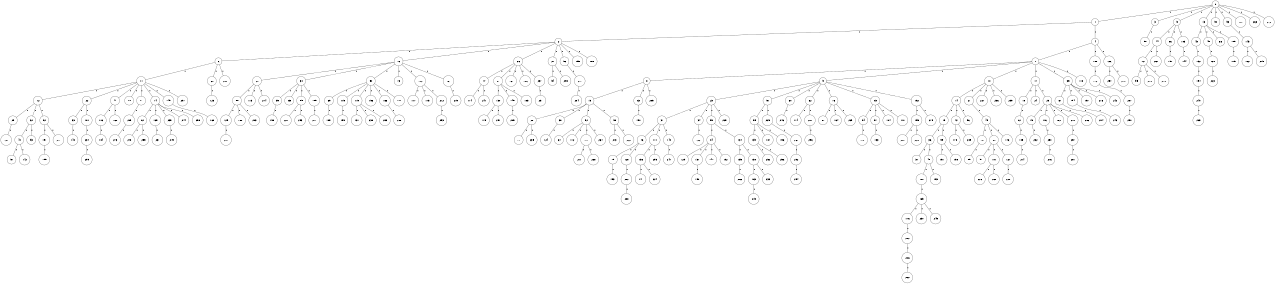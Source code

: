 graph G {
size="8.5,11;"
ratio = "expand;"
fixedsize="true;"
overlap="scale;"
node[shape=circle,width=.12,hight=.12,fontsize=12]
edge[fontsize=12]

0[label=" 0" color=black, pos="2.071145,0.0040313685!"];
1[label=" 1" color=black, pos="0.87865214,2.1273274!"];
2[label=" 2" color=black, pos="0.97366283,0.31651223!"];
3[label=" 3" color=black, pos="0.67501913,1.0641044!"];
4[label=" 4" color=black, pos="2.197247,0.25787176!"];
5[label=" 5" color=black, pos="2.1816337,1.0152022!"];
6[label=" 6" color=black, pos="1.5234795,2.9571414!"];
7[label=" 7" color=black, pos="2.3105925,0.90692263!"];
8[label=" 8" color=black, pos="0.056842255,1.8517568!"];
9[label=" 9" color=black, pos="0.71200934,2.8628025!"];
10[label=" 10" color=black, pos="0.82633536,2.9596031!"];
11[label=" 11" color=black, pos="1.4344396,1.1390566!"];
12[label=" 12" color=black, pos="0.51841194,2.3817329!"];
13[label=" 13" color=black, pos="2.6409226,0.36718041!"];
14[label=" 14" color=black, pos="1.7884652,0.53594545!"];
15[label=" 15" color=black, pos="1.149968,0.48079521!"];
16[label=" 16" color=black, pos="2.3538221,1.1423047!"];
17[label=" 17" color=black, pos="1.3116362,2.7515036!"];
18[label=" 18" color=black, pos="0.18442183,2.639326!"];
19[label=" 19" color=black, pos="0.73481417,0.25054794!"];
20[label=" 20" color=black, pos="0.17531108,1.9532718!"];
21[label=" 21" color=black, pos="1.029216,0.98063576!"];
22[label=" 22" color=black, pos="2.644774,0.91673894!"];
23[label=" 23" color=black, pos="2.9594493,0.0015523164!"];
24[label=" 24" color=black, pos="1.7300862,2.3791028!"];
25[label=" 25" color=black, pos="0.14896415,1.1796939!"];
26[label=" 26" color=black, pos="1.841713,0.95224737!"];
27[label=" 27" color=black, pos="2.5974026,1.8297533!"];
28[label=" 28" color=black, pos="0.8350762,2.5889474!"];
29[label=" 29" color=black, pos="2.1034773,1.6819735!"];
30[label=" 30" color=black, pos="2.0861643,1.5429933!"];
31[label=" 31" color=black, pos="1.9962466,1.358885!"];
32[label=" 32" color=black, pos="1.6884026,1.7680551!"];
33[label=" 33" color=black, pos="0.86859406,0.17075276!"];
34[label=" 34" color=black, pos="1.766769,2.2868343!"];
35[label=" 35" color=black, pos="0.32579545,0.13688531!"];
36[label=" 36" color=black, pos="1.8996127,1.0251639!"];
37[label=" 37" color=black, pos="1.2954158,2.7513413!"];
38[label=" 38" color=black, pos="0.30584983,1.4271938!"];
39[label=" 39" color=black, pos="2.8388802,1.0284292!"];
40[label=" 40" color=black, pos="2.5240665,1.3646497!"];
41[label=" 41" color=black, pos="1.7442333,0.10296766!"];
42[label=" 42" color=black, pos="1.6584026,0.8751739!"];
43[label=" 43" color=black, pos="2.5063896,1.1450697!"];
44[label=" 44" color=black, pos="2.7378919,0.40909225!"];
45[label=" 45" color=black, pos="0.87737094,0.41488792!"];
46[label=" 46" color=black, pos="0.45476812,0.48531719!"];
47[label=" 47" color=black, pos="2.6281605,0.82093123!"];
48[label=" 48" color=black, pos="1.3102307,0.54488757!"];
49[label=" 49" color=black, pos="0.7209833,0.5654663!"];
50[label=" 50" color=black, pos="1.0376572,2.3635839!"];
51[label=" 51" color=black, pos="1.4526994,1.950049!"];
52[label=" 52" color=black, pos="0.67888706,2.2238991!"];
53[label=" 53" color=black, pos="1.5195748,2.7394788!"];
54[label=" 54" color=black, pos="1.4808687,1.2679913!"];
55[label=" 55" color=black, pos="0.73854234,1.2612562!"];
56[label=" 56" color=black, pos="2.2745034,1.103237!"];
57[label=" 57" color=black, pos="2.453999,0.37487253!"];
58[label=" 58" color=black, pos="1.1093435,1.035703!"];
59[label=" 59" color=black, pos="0.2471099,1.7526342!"];
60[label=" 60" color=black, pos="2.3448932,0.48225495!"];
61[label=" 61" color=black, pos="1.6153203,2.8388109!"];
62[label=" 62" color=black, pos="1.4465297,1.2052182!"];
63[label=" 63" color=black, pos="1.1957247,0.23384503!"];
64[label=" 64" color=black, pos="2.2726182,1.4657147!"];
65[label=" 65" color=black, pos="2.0057853,1.2182734!"];
66[label=" 66" color=black, pos="0.57904364,2.6771717!"];
67[label=" 67" color=black, pos="0.23972838,1.7521505!"];
68[label=" 68" color=black, pos="0.40633925,0.44908964!"];
69[label=" 69" color=black, pos="0.45613916,0.1178485!"];
70[label=" 70" color=black, pos="2.3947028,0.087740863!"];
71[label=" 71" color=black, pos="0.78954108,2.0606555!"];
72[label=" 72" color=black, pos="1.6586679,1.7887765!"];
73[label=" 73" color=black, pos="1.3669575,0.77958207!"];
74[label=" 74" color=black, pos="0.26102627,1.7721546!"];
75[label=" 75" color=black, pos="2.8865598,2.0853763!"];
76[label=" 76" color=black, pos="2.7587106,1.3145586!"];
77[label=" 77" color=black, pos="1.8223665,1.1175186!"];
78[label=" 78" color=black, pos="2.7554737,1.8074967!"];
79[label=" 79" color=black, pos="1.5268453,2.6071741!"];
80[label=" 80" color=black, pos="1.3945224,2.8499665!"];
81[label=" 81" color=black, pos="1.4030004,2.707481!"];
82[label=" 82" color=black, pos="1.0863024,0.16478132!"];
83[label=" 83" color=black, pos="1.0039408,0.26576117!"];
84[label=" 84" color=black, pos="2.7846235,0.97750109!"];
85[label=" 85" color=black, pos="1.0127268,1.8240592!"];
86[label=" 86" color=black, pos="1.3002791,0.31321532!"];
87[label=" 87" color=black, pos="0.4997081,1.0126377!"];
88[label=" 88" color=black, pos="2.3163399,2.6557104!"];
89[label=" 89" color=black, pos="2.4921527,1.383367!"];
90[label=" 90" color=black, pos="0.84282705,1.5513173!"];
91[label=" 91" color=black, pos="2.7983059,2.6094192!"];
92[label=" 92" color=black, pos="1.3973982,0.18991938!"];
93[label=" 93" color=black, pos="0.68193994,0.17832545!"];
94[label=" 94" color=black, pos="2.6455345,0.80934348!"];
95[label=" 95" color=black, pos="0.41193017,2.0394731!"];
96[label=" 96" color=black, pos="0.68458534,2.4476104!"];
97[label=" 97" color=black, pos="2.0583749,0.7551932!"];
98[label=" 98" color=black, pos="0.37912575,0.74796981!"];
99[label=" 99" color=black, pos="2.1235889,2.7603611!"];
100[label=" 100" color=black, pos="0.94430928,0.931112!"];
101[label=" 101" color=black, pos="2.964259,0.60846827!"];
102[label=" 102" color=black, pos="2.6009782,2.7550361!"];
103[label=" 103" color=black, pos="2.2397929,0.74117849!"];
104[label=" 104" color=black, pos="0.48969276,0.10111633!"];
105[label=" 105" color=black, pos="1.0197663,1.4492696!"];
106[label=" 106" color=black, pos="1.16282,0.57632373!"];
107[label=" 107" color=black, pos="0.55462845,1.8073959!"];
108[label=" 108" color=black, pos="0.28696522,0.12518696!"];
109[label=" 109" color=black, pos="1.8479454,2.8610178!"];
110[label=" 110" color=black, pos="1.151467,1.461832!"];
111[label=" 111" color=black, pos="1.4105632,1.3156382!"];
112[label=" 112" color=black, pos="0.39179941,2.4483236!"];
113[label=" 113" color=black, pos="0.273064,1.8104578!"];
114[label=" 114" color=black, pos="0.09483269,2.7222929!"];
115[label=" 115" color=black, pos="2.7234663,0.14839888!"];
116[label=" 116" color=black, pos="0.26819677,0.26165578!"];
117[label=" 117" color=black, pos="1.0072411,1.5650658!"];
118[label=" 118" color=black, pos="2.7387275,1.549968!"];
119[label=" 119" color=black, pos="2.2299083,2.0495465!"];
120[label=" 120" color=black, pos="2.2823606,2.0332735!"];
121[label=" 121" color=black, pos="2.3954634,2.9913086!"];
122[label=" 122" color=black, pos="0.2305128,1.1397572!"];
123[label=" 123" color=black, pos="0.24329027,0.96441065!"];
124[label=" 124" color=black, pos="2.5617419,0.6276292!"];
125[label=" 125" color=black, pos="1.34874,0.72769103!"];
126[label=" 126" color=black, pos="0.21959282,1.2367581!"];
127[label=" 127" color=black, pos="1.1432651,1.0712089!"];
128[label=" 128" color=black, pos="0.78417475,1.9810503!"];
129[label=" 129" color=black, pos="2.9482136,1.6699342!"];
130[label=" 130" color=black, pos="2.6859603,1.1327055!"];
131[label=" 131" color=black, pos="0.097847429,1.4407376!"];
132[label=" 132" color=black, pos="2.3231826,0.22857231!"];
133[label=" 133" color=black, pos="1.2610618,1.7593901!"];
134[label=" 134" color=black, pos="2.2339223,0.93015574!"];
135[label=" 135" color=black, pos="1.2824528,0.80281306!"];
136[label=" 136" color=black, pos="2.105847,1.2462657!"];
137[label=" 137" color=black, pos="2.7562221,2.232787!"];
138[label=" 138" color=black, pos="1.7258912,0.37143297!"];
139[label=" 139" color=black, pos="1.4626087,1.4833279!"];
140[label=" 140" color=black, pos="2.8805373,2.457714!"];
141[label=" 141" color=black, pos="2.6681636,1.6222537!"];
142[label=" 142" color=black, pos="0.21325221,1.2792733!"];
143[label=" 143" color=black, pos="1.5537741,2.5623326!"];
144[label=" 144" color=black, pos="1.8659497,1.7136816!"];
145[label=" 145" color=black, pos="0.72479803,2.0643542!"];
146[label=" 146" color=black, pos="0.31196115,1.2744278!"];
147[label=" 147" color=black, pos="0.24795776,1.5603612!"];
148[label=" 148" color=black, pos="1.469656,0.27009422!"];
149[label=" 149" color=black, pos="0.23517926,0.039905495!"];
150[label=" 150" color=black, pos="1.4447574,2.9441365!"];
151[label=" 151" color=black, pos="1.4012651,0.6581525!"];
152[label=" 152" color=black, pos="0.31506724,0.88938663!"];
153[label=" 153" color=black, pos="0.31830272,1.4905545!"];
154[label=" 154" color=black, pos="0.38952808,1.4048338!"];
155[label=" 155" color=black, pos="1.522738,2.765981!"];
156[label=" 156" color=black, pos="0.98327021,1.1302136!"];
157[label=" 157" color=black, pos="2.9284231,2.6668809!"];
158[label=" 158" color=black, pos="0.48929792,2.371712!"];
159[label=" 159" color=black, pos="2.1174865,0.15777788!"];
160[label=" 160" color=black, pos="1.4016986,1.472419!"];
161[label=" 161" color=black, pos="0.00090538617,1.3502652!"];
162[label=" 162" color=black, pos="1.7279557,1.0279193!"];
163[label=" 163" color=black, pos="2.7202939,1.2430878!"];
164[label=" 164" color=black, pos="2.8299754,0.92201362!"];
165[label=" 165" color=black, pos="1.5434206,0.13157908!"];
166[label=" 166" color=black, pos="2.199912,2.9232816!"];
167[label=" 167" color=black, pos="2.5331555,0.74995217!"];
168[label=" 168" color=black, pos="1.128224,2.6548554!"];
169[label=" 169" color=black, pos="2.1853446,1.5195628!"];
170[label=" 170" color=black, pos="0.76021956,2.1639941!"];
171[label=" 171" color=black, pos="2.3413824,0.18407764!"];
172[label=" 172" color=black, pos="1.7803833,2.9297564!"];
173[label=" 173" color=black, pos="1.6949858,1.3565224!"];
174[label=" 174" color=black, pos="0.56462655,2.2122963!"];
175[label=" 175" color=black, pos="2.3608634,2.0326362!"];
176[label=" 176" color=black, pos="1.1846196,1.6182167!"];
177[label=" 177" color=black, pos="0.69261231,1.2832645!"];
178[label=" 178" color=black, pos="0.68526165,2.9333454!"];
179[label=" 179" color=black, pos="2.8543405,0.19800189!"];
180[label=" 180" color=black, pos="1.2235143,2.9585277!"];
181[label=" 181" color=black, pos="2.1890938,0.81339794!"];
182[label=" 182" color=black, pos="2.5948541,2.8515024!"];
183[label=" 183" color=black, pos="1.9879427,0.44480484!"];
184[label=" 184" color=black, pos="0.57163037,1.5425265!"];
185[label=" 185" color=black, pos="1.200801,1.7170746!"];
186[label=" 186" color=black, pos="1.2730496,1.9127067!"];
187[label=" 187" color=black, pos="2.7678429,1.7621139!"];
188[label=" 188" color=black, pos="1.2384669,0.90985729!"];
189[label=" 189" color=black, pos="1.0356917,1.1812811!"];
190[label=" 190" color=black, pos="0.74894946,2.5862633!"];
191[label=" 191" color=black, pos="0.91692221,2.9094545!"];
192[label=" 192" color=black, pos="2.0940896,0.75279526!"];
193[label=" 193" color=black, pos="0.27777194,2.1809534!"];
194[label=" 194" color=black, pos="2.1202897,0.67821159!"];
195[label=" 195" color=black, pos="2.2043688,1.8794898!"];
196[label=" 196" color=black, pos="1.1609671,2.8703964!"];
197[label=" 197" color=black, pos="2.5126023,2.8272045!"];
198[label=" 198" color=black, pos="1.084461,1.998444!"];
199[label=" 199" color=black, pos="0.4445359,1.4899358!"];
200[label=" 200" color=black, pos="1.3598793,2.8335162!"];
201[label=" 201" color=black, pos="2.7126009,1.1884728!"];
202[label=" 202" color=black, pos="2.1081297,2.7210232!"];
203[label=" 203" color=black, pos="2.3070099,0.75533416!"];
204[label=" 204" color=black, pos="1.3898602,2.6646357!"];
205[label=" 205" color=black, pos="2.6774081,2.1640143!"];
206[label=" 206" color=black, pos="0.90530803,2.7632524!"];
207[label=" 207" color=black, pos="1.0703567,1.8884695!"];
208[label=" 208" color=black, pos="2.4959192,1.0678873!"];
209[label=" 209" color=black, pos="1.7364553,0.041410723!"];
210[label=" 210" color=black, pos="2.1230446,1.1570835!"];
211[label=" 211" color=black, pos="2.362947,1.8980314!"];
212[label=" 212" color=black, pos="0.53814821,2.6552698!"];
213[label=" 213" color=black, pos="1.0545073,0.97742544!"];
214[label=" 214" color=black, pos="2.9817424,0.30965923!"];
215[label=" 215" color=black, pos="1.993866,0.48233517!"];
216[label=" 216" color=black, pos="1.9201144,0.69830533!"];
217[label=" 217" color=black, pos="2.8065826,1.5011546!"];
218[label=" 218" color=black, pos="0.50215002,2.3596816!"];
219[label=" 219" color=black, pos="1.5706557,2.6179043!"];
220[label=" 220" color=black, pos="0.82038002,1.3243602!"];
221[label=" 221" color=black, pos="0.092458243,2.8347026!"];
222[label=" 222" color=black, pos="0.042463479,1.1262998!"];
223[label=" 223" color=black, pos="2.3424905,2.5261147!"];
224[label=" 224" color=black, pos="0.15885745,0.91917451!"];
225[label=" 225" color=black, pos="0.96413604,0.89506731!"];
226[label=" 226" color=black, pos="2.0785672,1.3313831!"];
227[label=" 227" color=black, pos="1.5124619,2.7580269!"];
228[label=" 228" color=black, pos="2.2224616,2.2077292!"];
229[label=" 229" color=black, pos="1.3841728,2.3891205!"];
230[label=" 230" color=black, pos="2.1867936,2.4629657!"];
231[label=" 231" color=black, pos="1.1240552,0.79188894!"];
232[label=" 232" color=black, pos="2.2135004,0.24835278!"];
233[label=" 233" color=black, pos="2.1313926,1.6439225!"];
234[label=" 234" color=black, pos="0.39816902,1.8591828!"];
235[label=" 235" color=black, pos="0.92459308,2.2434729!"];
236[label=" 236" color=black, pos="2.6995968,2.4619745!"];
237[label=" 237" color=black, pos="1.4936339,1.5104059!"];
238[label=" 238" color=black, pos="1.3665152,0.20971153!"];
239[label=" 239" color=black, pos="1.962452,1.7734831!"];
240[label=" 240" color=black, pos="2.7126639,1.3535888!"];
241[label=" 241" color=black, pos="1.165256,0.054016386!"];
242[label=" 242" color=black, pos="0.97281695,2.4740559!"];
243[label=" 243" color=black, pos="1.5304089,2.0444647!"];
244[label=" 244" color=black, pos="1.1687309,2.3137753!"];
245[label=" 245" color=black, pos="0.35753407,1.3427922!"];
246[label=" 246" color=black, pos="0.79755288,1.2146197!"];
247[label=" 247" color=black, pos="2.5541042,0.93595734!"];
248[label=" 248" color=black, pos="1.0099387,2.1108247!"];
249[label=" 249" color=black, pos="2.2870575,0.73861964!"];
250[label=" 250" color=black, pos="0.078040254,2.1572845!"];
251[label=" 251" color=black, pos="2.9302044,2.8384548!"];
252[label=" 252" color=black, pos="0.7081883,2.7613!"];
253[label=" 253" color=black, pos="1.9764114,1.7897716!"];
254[label=" 254" color=black, pos="1.6565959,1.5339692!"];
255[label=" 255" color=black, pos="0.99249414,2.4774682!"];
256[label=" 256" color=black, pos="0.75947274,2.1776275!"];
257[label=" 257" color=black, pos="0.75313397,0.30640471!"];
258[label=" 258" color=black, pos="2.1289227,2.4396234!"];
259[label=" 259" color=black, pos="2.6654384,0.15806226!"];
260[label=" 260" color=black, pos="2.4303084,1.439349!"];
261[label=" 261" color=black, pos="2.0234544,1.1806841!"];
262[label=" 262" color=black, pos="0.23351202,2.8907504!"];
263[label=" 263" color=black, pos="2.1845799,2.228439!"];
264[label=" 264" color=black, pos="2.9565115,0.99058286!"];
265[label=" 265" color=black, pos="1.3223136,0.54081971!"];
266[label=" 266" color=black, pos="2.7606768,0.5103633!"];
267[label=" 267" color=black, pos="0.25852129,0.7997418!"];
268[label=" 268" color=black, pos="1.5877878,2.0955495!"];
269[label=" 269" color=black, pos="0.46821152,1.2912925!"];
270[label=" 270" color=black, pos="2.9908868,0.92772971!"];
271[label=" 271" color=black, pos="0.55026143,1.1195193!"];
272[label=" 272" color=black, pos="0.56223517,0.21641843!"];
273[label=" 273" color=black, pos="2.4070897,0.33578502!"];
274[label=" 274" color=black, pos="0.73768123,2.5938816!"];
275[label=" 275" color=black, pos="1.5145739,0.68503218!"];
276[label=" 276" color=black, pos="0.63271427,1.7136039!"];
277[label=" 277" color=black, pos="2.0568152,2.8026493!"];
278[label=" 278" color=black, pos="1.1869391,2.2231687!"];
279[label=" 279" color=black, pos="0.88654774,1.2439735!"];
280[label=" 280" color=black, pos="1.4527902,1.3333317!"];
281[label=" 281" color=black, pos="1.2176301,1.0276465!"];
282[label=" 282" color=black, pos="2.515265,2.9515138!"];
283[label=" 283" color=black, pos="0.015151559,2.1322006!"];
284[label=" 284" color=black, pos="2.4171277,2.7487916!"];
285[label=" 285" color=black, pos="1.8507008,0.52164487!"];
286[label=" 286" color=black, pos="1.28182,2.7748405!"];
287[label=" 287" color=black, pos="1.0875017,2.6171506!"];
288[label=" 288" color=black, pos="0.47920598,1.4001719!"];
289[label=" 289" color=black, pos="1.619599,1.6521474!"];
290[label=" 290" color=black, pos="0.049346509,0.1647029!"];
291[label=" 291" color=black, pos="0.24020727,2.7123639!"];
292[label=" 292" color=black, pos="1.1427079,1.1312778!"];
293[label=" 293" color=black, pos="0.012596481,0.031048615!"];
294[label=" 294" color=black, pos="1.3977363,1.4627842!"];
295[label=" 295" color=black, pos="0.82470313,0.02552986!"];
296[label=" 296" color=black, pos="0.030417166,2.0007452!"];
297[label=" 297" color=black, pos="0.85352015,2.7848802!"];
298[label=" 298" color=black, pos="0.25655384,2.9673647!"];
299[label=" 299" color=black, pos="0.24648654,1.154096!"];
0--1[label="1"]
0--3[label="1"]
0--5[label="1"]
0--13[label="1"]
0--90[label="1"]
0--93[label="1"]
0--107[label="1"]
0--263[label="1"]
0--272[label="1"]
1--2[label="1"]
1--4[label="1"]
2--6[label="1"]
2--16[label="1"]
2--26[label="1"]
2--27[label="1"]
2--96[label="1"]
2--159[label="1"]
2--188[label="1"]
3--58[label="1"]
4--7[label="1"]
4--108[label="1"]
4--126[label="1"]
5--44[label="1"]
5--86[label="1"]
5--103[label="1"]
6--11[label="1"]
6--68[label="1"]
6--280[label="1"]
7--8[label="1"]
7--9[label="1"]
7--10[label="1"]
7--17[label="1"]
7--35[label="1"]
7--118[label="1"]
8--15[label="1"]
8--63[label="1"]
8--285[label="1"]
9--23[label="1"]
9--51[label="1"]
9--60[label="1"]
9--62[label="1"]
9--76[label="1"]
9--83[label="1"]
9--152[label="1"]
10--14[label="1"]
10--21[label="1"]
10--227[label="1"]
10--236[label="1"]
10--259[label="1"]
11--12[label="1"]
11--22[label="1"]
11--41[label="1"]
11--70[label="1"]
11--71[label="1"]
11--74[label="1"]
11--149[label="1"]
11--297[label="1"]
12--29[label="1"]
12--32[label="1"]
12--92[label="1"]
13--43[label="1"]
13--49[label="1"]
13--66[label="1"]
13--109[label="1"]
14--19[label="1"]
14--42[label="1"]
14--56[label="1"]
15--28[label="1"]
15--38[label="1"]
15--52[label="1"]
15--98[label="1"]
16--20[label="1"]
16--30[label="1"]
16--50[label="1"]
16--73[label="1"]
16--102[label="1"]
16--161[label="1"]
17--18[label="1"]
17--24[label="1"]
17--25[label="1"]
18--61[label="1"]
19--36[label="1"]
19--99[label="1"]
20--88[label="1"]
20--113[label="1"]
20--274[label="1"]
21--45[label="1"]
22--33[label="1"]
22--181[label="1"]
23--31[label="1"]
23--34[label="1"]
23--59[label="1"]
23--229[label="1"]
25--75[label="1"]
25--116[label="1"]
25--182[label="1"]
25--210[label="1"]
25--286[label="1"]
26--47[label="1"]
26--81[label="1"]
26--167[label="1"]
26--186[label="1"]
26--237[label="1"]
27--54[label="1"]
27--298[label="1"]
28--77[label="1"]
28--235[label="1"]
29--121[label="1"]
30--39[label="1"]
30--65[label="1"]
30--85[label="1"]
30--185[label="1"]
31--46[label="1"]
31--111[label="1"]
31--140[label="1"]
32--40[label="1"]
32--53[label="1"]
33--148[label="1"]
34--122[label="1"]
35--67[label="1"]
35--154[label="1"]
35--157[label="1"]
35--216[label="1"]
35--242[label="1"]
36--37[label="1"]
36--48[label="1"]
38--124[label="1"]
39--198[label="1"]
40--57[label="1"]
40--142[label="1"]
41--106[label="1"]
41--160[label="1"]
42--178[label="1"]
42--289[label="1"]
43--132[label="1"]
44--72[label="1"]
44--267[label="1"]
45--78[label="1"]
45--80[label="1"]
45--146[label="1"]
46--79[label="1"]
46--128[label="1"]
47--174[label="1"]
47--241[label="1"]
48--100[label="1"]
48--193[label="1"]
49--120[label="1"]
50--69[label="1"]
50--115[label="1"]
50--119[label="1"]
50--156[label="1"]
50--166[label="1"]
50--171[label="1"]
51--55[label="1"]
51--225[label="1"]
52--64[label="1"]
52--112[label="1"]
52--177[label="1"]
52--264[label="1"]
55--139[label="1"]
55--187[label="1"]
55--196[label="1"]
59--84[label="1"]
59--134[label="1"]
60--246[label="1"]
61--105[label="1"]
62--114[label="1"]
62--201[label="1"]
63--150[label="1"]
67--204[label="1"]
68--123[label="1"]
69--189[label="1"]
71--209[label="1"]
72--95[label="1"]
72--218[label="1"]
72--278[label="1"]
74--82[label="1"]
74--169[label="1"]
74--239[label="1"]
74--244[label="1"]
74--258[label="1"]
75--232[label="1"]
76--87[label="1"]
76--164[label="1"]
76--265[label="1"]
78--89[label="1"]
79--153[label="1"]
80--91[label="1"]
80--101[label="1"]
80--127[label="1"]
81--130[label="1"]
81--145[label="1"]
81--183[label="1"]
82--248[label="1"]
82--255[label="1"]
83--94[label="1"]
83--97[label="1"]
83--104[label="1"]
83--110[label="1"]
84--129[label="1"]
84--137[label="1"]
84--147[label="1"]
84--192[label="1"]
85--221[label="1"]
85--293[label="1"]
86--197[label="1"]
88--125[label="1"]
88--180[label="1"]
88--203[label="1"]
92--191[label="1"]
92--277[label="1"]
93--143[label="1"]
94--170[label="1"]
96--217[label="1"]
97--133[label="1"]
98--213[label="1"]
98--222[label="1"]
99--151[label="1"]
99--158[label="1"]
100--165[label="1"]
101--226[label="1"]
101--260[label="1"]
102--117[label="1"]
102--173[label="1"]
102--212[label="1"]
103--144[label="1"]
105--214[label="1"]
106--184[label="1"]
108--172[label="1"]
109--175[label="1"]
111--136[label="1"]
111--295[label="1"]
115--199[label="1"]
116--250[label="1"]
119--131[label="1"]
119--238[label="1"]
119--283[label="1"]
120--223[label="1"]
125--207[label="1"]
126--254[label="1"]
126--270[label="1"]
127--220[label="1"]
128--282[label="1"]
130--179[label="1"]
130--291[label="1"]
132--194[label="1"]
134--135[label="1"]
134--138[label="1"]
135--266[label="1"]
136--141[label="1"]
136--224[label="1"]
137--190[label="1"]
138--163[label="1"]
138--233[label="1"]
139--252[label="1"]
139--256[label="1"]
140--247[label="1"]
143--162[label="1"]
143--275[label="1"]
145--205[label="1"]
149--168[label="1"]
152--155[label="1"]
152--279[label="1"]
154--243[label="1"]
155--200[label="1"]
155--228[label="1"]
161--219[label="1"]
163--215[label="1"]
165--176[label="1"]
165--230[label="1"]
165--245[label="1"]
166--208[label="1"]
169--231[label="1"]
172--287[label="1"]
176--202[label="1"]
177--211[label="1"]
177--268[label="1"]
181--234[label="1"]
185--271[label="1"]
191--195[label="1"]
194--240[label="1"]
201--296[label="1"]
202--206[label="1"]
206--262[label="1"]
209--273[label="1"]
210--257[label="1"]
212--253[label="1"]
217--284[label="1"]
225--261[label="1"]
234--299[label="1"]
237--251[label="1"]
239--249[label="1"]
240--269[label="1"]
250--276[label="1"]
257--281[label="1"]
261--292[label="1"]
282--288[label="1"]
287--290[label="1"]
292--294[label="1"]

}
